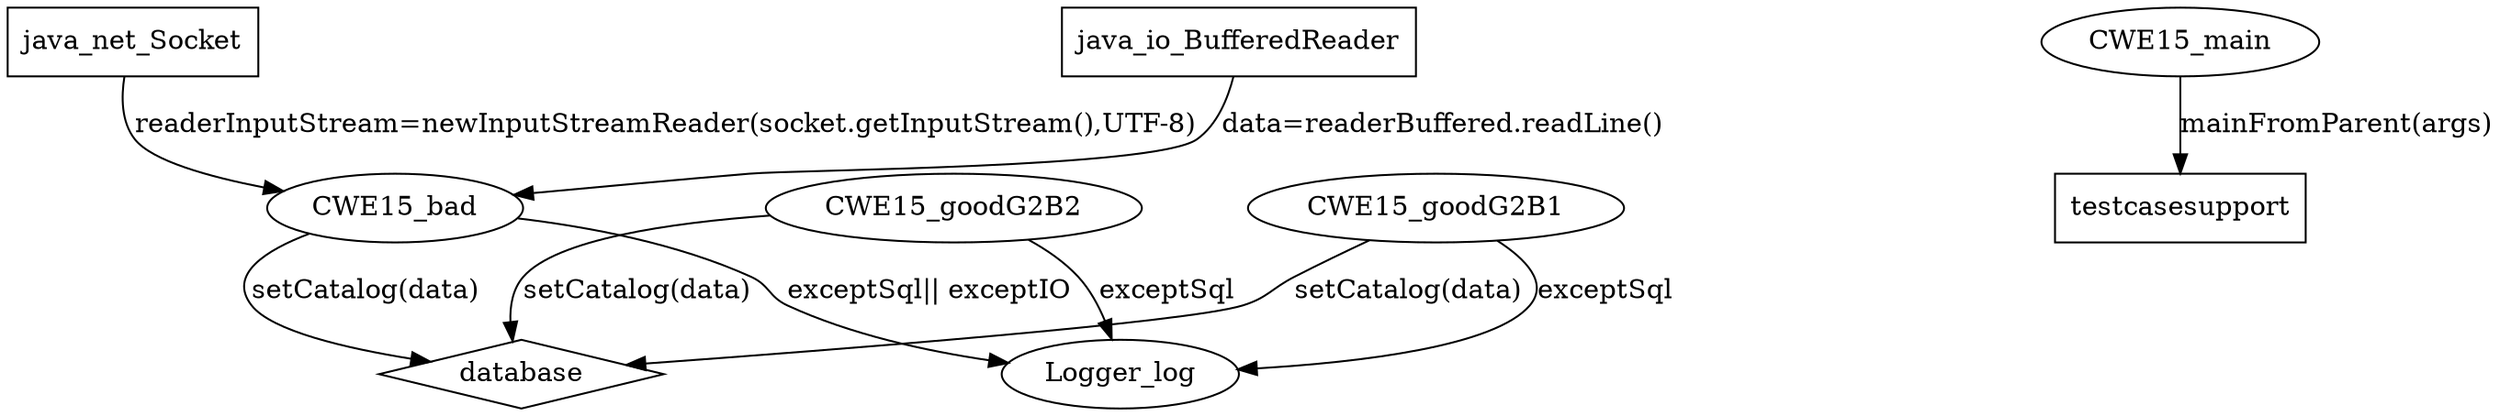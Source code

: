digraph G{
    java_net_Socket -> CWE15_bad [label="readerInputStream=newInputStreamReader(socket.getInputStream(),UTF-8)"];
    CWE15_main -> testcasesupport [label="mainFromParent(args)"];
    java_io_BufferedReader -> CWE15_bad [label="data=readerBuffered.readLine()"];
    CWE15_goodG2B1 -> Logger_log [label="exceptSql"];
    CWE15_bad -> database [label="setCatalog(data)"];
    CWE15_goodG2B2 -> Logger_log [label="exceptSql"];
    CWE15_bad -> Logger_log [label="exceptSql|| exceptIO"];
    CWE15_goodG2B2 -> database [label="setCatalog(data)"];
    CWE15_goodG2B1 -> database [label="setCatalog(data)"];


    database [shape=diamond];
    Logger_log [shape=ellipse];
    java_net_Socket [shape=box];
    CWE15_main [shape=ellipse];
    CWE15_bad [shape=ellipse];
    CWE15_goodG2B1 [shape=ellipse];
    testcasesupport [shape=box];
    java_io_BufferedReader [shape=box];
    CWE15_goodG2B2 [shape=ellipse];
}
